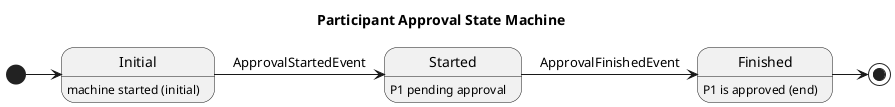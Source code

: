 @startuml

' http://tinyurl.com/yyqzya9g

Title Participant Approval State Machine


State Initial
Initial: machine started (initial)

State Started
Started: P1 pending approval

State Finished
Finished: P1 is approved (end)

[*] -right-> Initial
Initial -right-> Started : ApprovalStartedEvent
Started -right-> Finished : ApprovalFinishedEvent
Finished -right-> [*]

@enduml